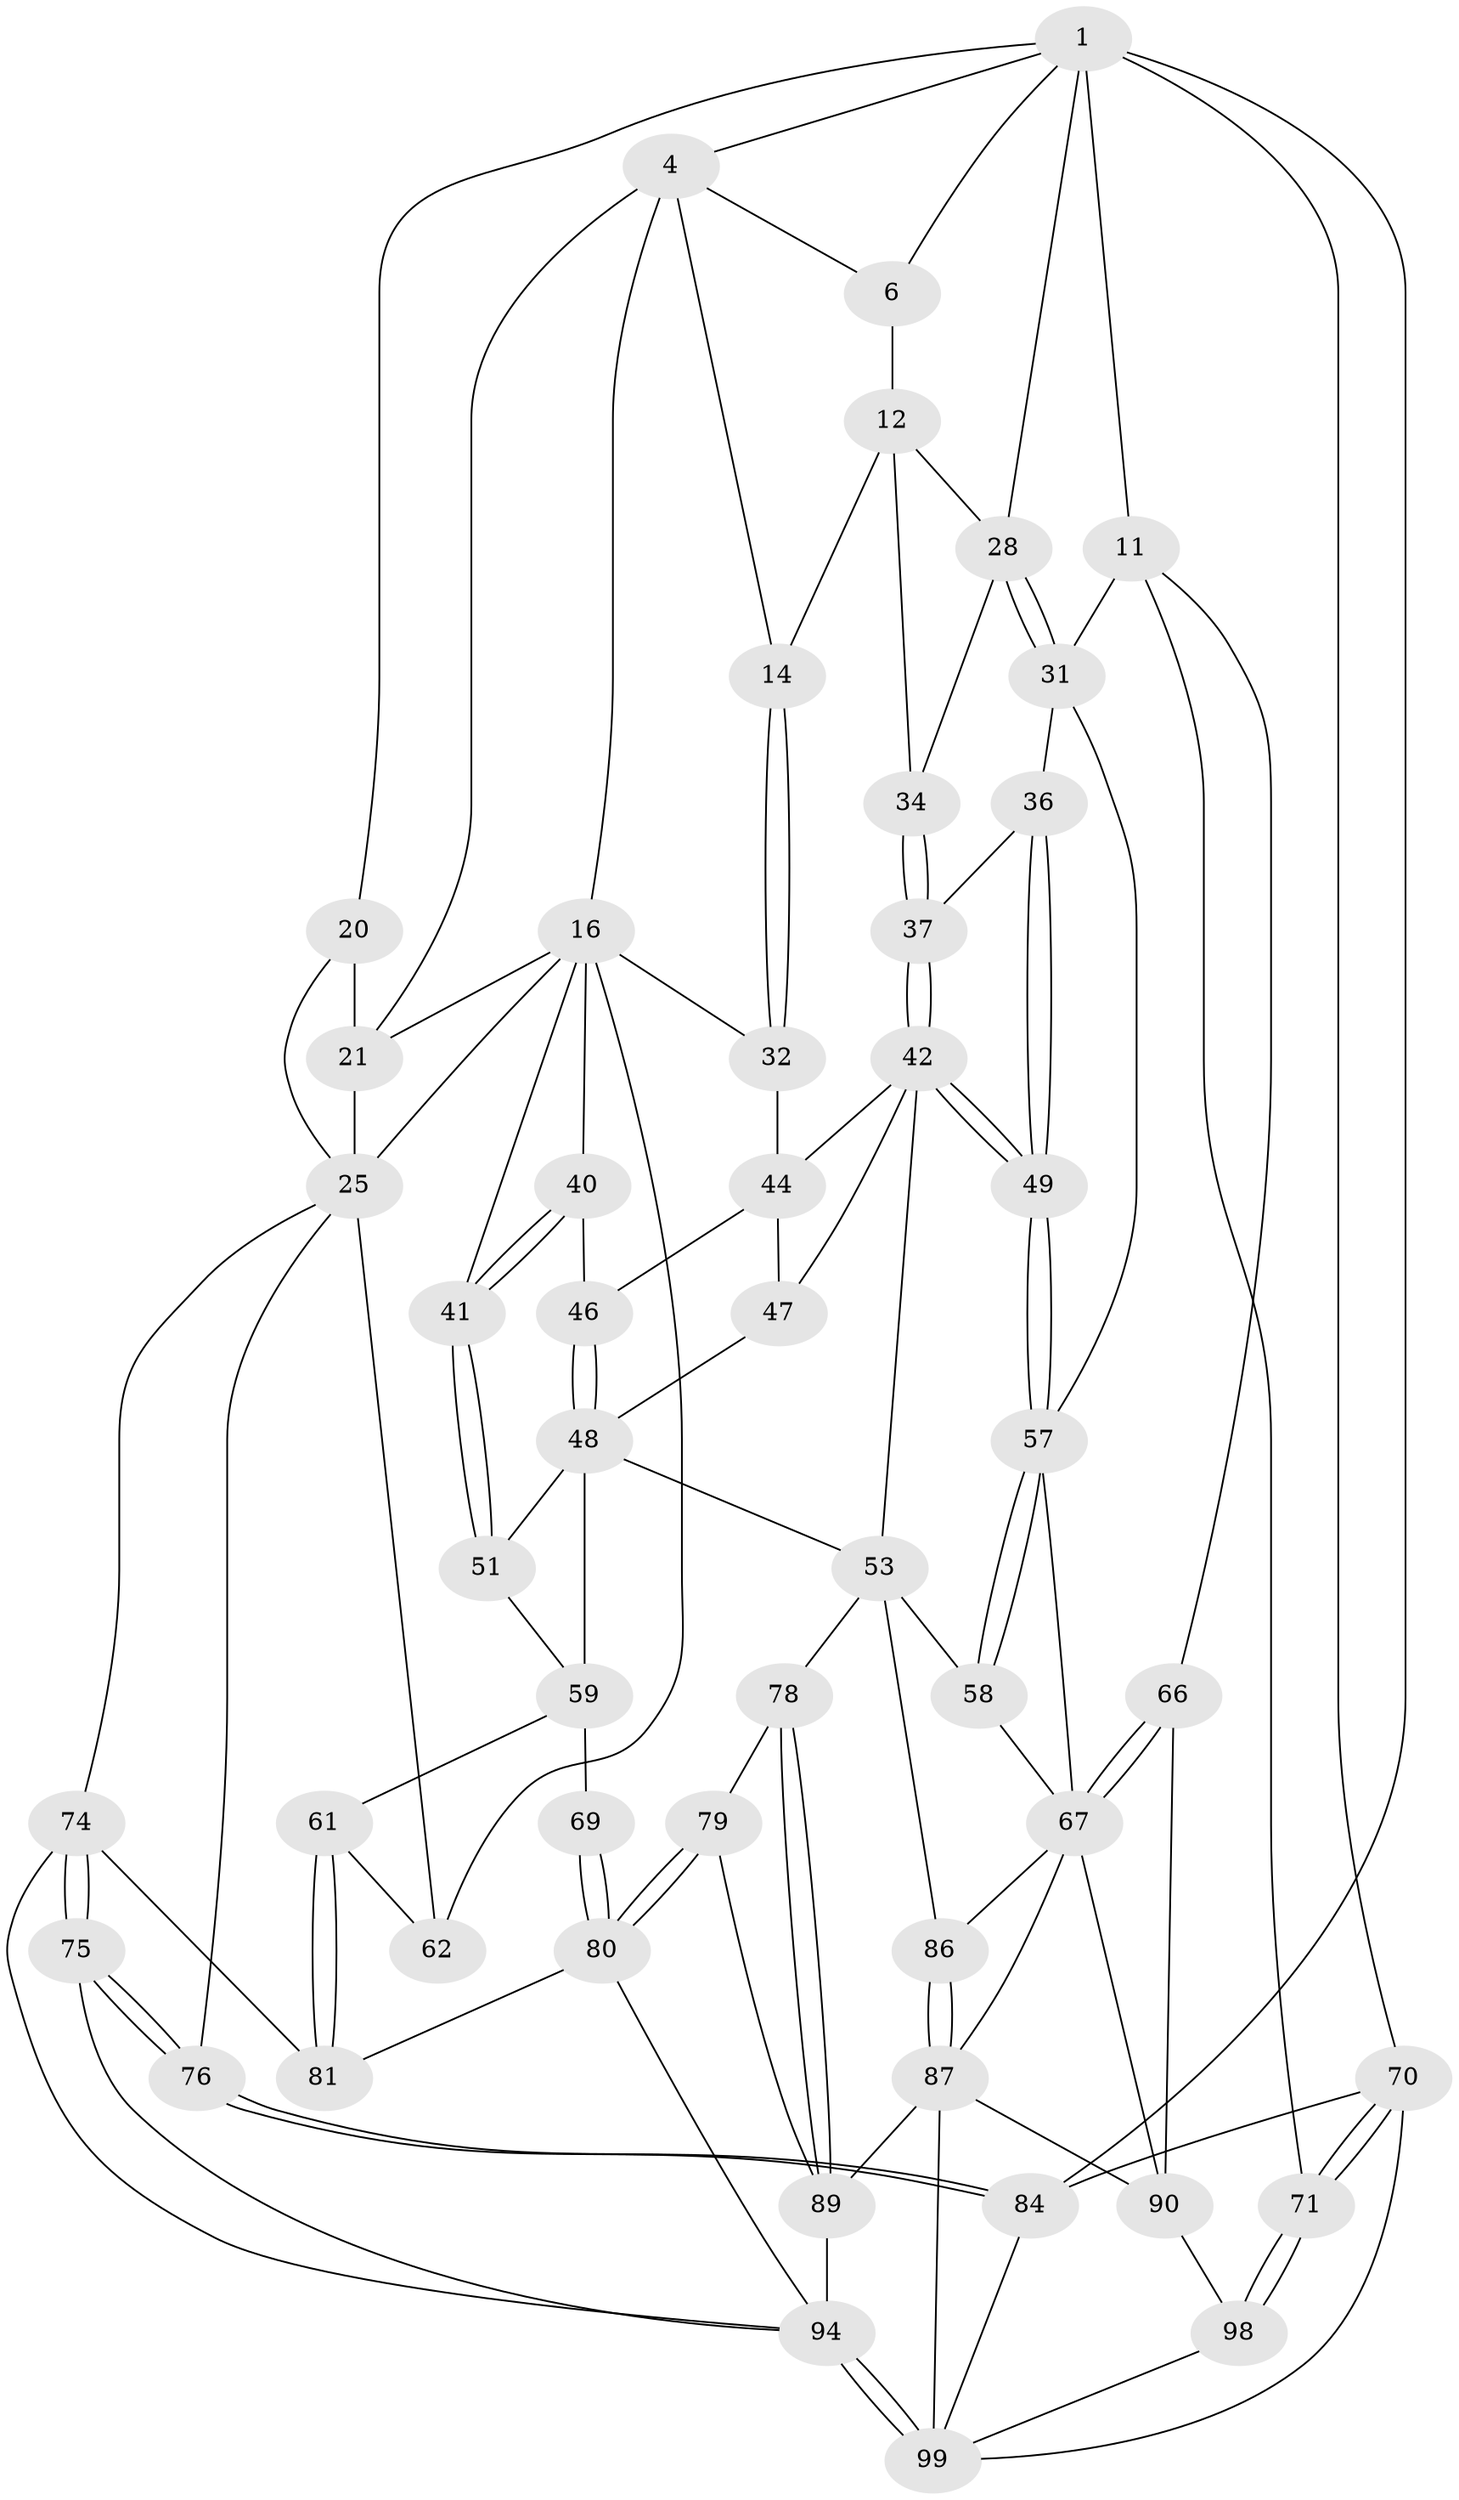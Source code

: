 // original degree distribution, {3: 0.0196078431372549, 6: 0.19607843137254902, 4: 0.21568627450980393, 5: 0.5686274509803921}
// Generated by graph-tools (version 1.1) at 2025/28/03/15/25 16:28:12]
// undirected, 51 vertices, 120 edges
graph export_dot {
graph [start="1"]
  node [color=gray90,style=filled];
  1 [pos="+0.8161534845144366+0",super="+2+7"];
  4 [pos="+0.2505907564517536+0",super="+19+5"];
  6 [pos="+0.7213952129823918+0",super="+9"];
  11 [pos="+1+0.23658530920537646",super="+30"];
  12 [pos="+0.6631071775413924+0.12340832973154103",super="+13"];
  14 [pos="+0.5859242486414495+0.18235079607705285"];
  16 [pos="+0.35701460169275073+0.2011830356552161",super="+33+17"];
  20 [pos="+0+0"];
  21 [pos="+0.1295587095658841+0.11981654575544297",super="+22"];
  25 [pos="+0.11528481797449606+0.39377211458319583",super="+26"];
  28 [pos="+0.8433632695294371+0.18594377234078394",super="+29"];
  31 [pos="+1+0.30443844147690236",super="+35"];
  32 [pos="+0.5579122064287404+0.23283054463519529"];
  34 [pos="+0.7893199603043433+0.3148457315552949"];
  36 [pos="+0.9775923841161571+0.33563468356362014"];
  37 [pos="+0.7900696338811961+0.3177828231650082"];
  40 [pos="+0.43510905027904556+0.36556354598195"];
  41 [pos="+0.3427364449039239+0.4190170776835745"];
  42 [pos="+0.7428967454946585+0.39654831426172116",super="+43"];
  44 [pos="+0.6481861441054021+0.3614828310331036",super="+45"];
  46 [pos="+0.5442754093789727+0.42078162002197644"];
  47 [pos="+0.5630145116702524+0.42940746717488354"];
  48 [pos="+0.5493951985527779+0.4279986047198163",super="+50"];
  49 [pos="+0.78556549626354+0.5020664289833328"];
  51 [pos="+0.3774701657876753+0.47918366348116714"];
  53 [pos="+0.6156507866219941+0.597059372190907",super="+54"];
  57 [pos="+0.7878119158327873+0.5159579798586802",super="+64"];
  58 [pos="+0.7018569883602398+0.5870152877418737"];
  59 [pos="+0.3314094406190173+0.5717493828405359",super="+68+60"];
  61 [pos="+0.2657333381440841+0.6220597129901441"];
  62 [pos="+0.22913426772109705+0.5540393879343791"];
  66 [pos="+1+0.6547640326898683"];
  67 [pos="+0.945050715083145+0.6444110546563568",super="+72"];
  69 [pos="+0.35733310318185435+0.6609806282576983"];
  70 [pos="+1+1"];
  71 [pos="+1+1"];
  74 [pos="+0.1381197470755877+0.7067131101699151",super="+82"];
  75 [pos="+0+0.7895945315720051"];
  76 [pos="+0+0.7998862244485735"];
  78 [pos="+0.5449089221235072+0.659774592761022"];
  79 [pos="+0.37626812578883095+0.7717176495629611"];
  80 [pos="+0.3238666350274884+0.7562716459968822",super="+83"];
  81 [pos="+0.24161227504136445+0.7493241156057304"];
  84 [pos="+0+1"];
  86 [pos="+0.7022617140922486+0.7854217272906312"];
  87 [pos="+0.6123486240877237+0.9662993118886968",super="+92+88"];
  89 [pos="+0.5683968519662427+0.9352610294504129",super="+93"];
  90 [pos="+0.8766800919697652+0.8338129044494378",super="+91"];
  94 [pos="+0.37144394489785926+0.9045689860038038",super="+95"];
  98 [pos="+0.8816276970631347+0.899047631380247"];
  99 [pos="+0.5985885927355533+1",super="+100"];
  1 -- 4;
  1 -- 20;
  1 -- 70;
  1 -- 84;
  1 -- 11 [weight=2];
  1 -- 28;
  1 -- 6;
  4 -- 16 [weight=2];
  4 -- 6;
  4 -- 14;
  4 -- 21;
  6 -- 12;
  11 -- 66;
  11 -- 31;
  11 -- 71;
  12 -- 28;
  12 -- 34;
  12 -- 14;
  14 -- 32;
  14 -- 32;
  16 -- 32;
  16 -- 40;
  16 -- 21;
  16 -- 25 [weight=2];
  16 -- 62;
  16 -- 41;
  20 -- 21;
  20 -- 25;
  21 -- 25;
  25 -- 74;
  25 -- 76;
  25 -- 62;
  28 -- 31;
  28 -- 31;
  28 -- 34;
  31 -- 57;
  31 -- 36;
  32 -- 44;
  34 -- 37;
  34 -- 37;
  36 -- 37;
  36 -- 49;
  36 -- 49;
  37 -- 42;
  37 -- 42;
  40 -- 41;
  40 -- 41;
  40 -- 46;
  41 -- 51;
  41 -- 51;
  42 -- 49;
  42 -- 49;
  42 -- 44;
  42 -- 53;
  42 -- 47;
  44 -- 47;
  44 -- 46;
  46 -- 48;
  46 -- 48;
  47 -- 48;
  48 -- 51;
  48 -- 59;
  48 -- 53;
  49 -- 57;
  49 -- 57;
  51 -- 59;
  53 -- 58;
  53 -- 86;
  53 -- 78;
  57 -- 58;
  57 -- 58;
  57 -- 67;
  58 -- 67;
  59 -- 69 [weight=2];
  59 -- 61;
  61 -- 62;
  61 -- 81;
  61 -- 81;
  66 -- 67;
  66 -- 67;
  66 -- 90;
  67 -- 90;
  67 -- 86;
  67 -- 87;
  69 -- 80;
  69 -- 80;
  70 -- 71;
  70 -- 71;
  70 -- 84;
  70 -- 99;
  71 -- 98;
  71 -- 98;
  74 -- 75;
  74 -- 75;
  74 -- 81;
  74 -- 94;
  75 -- 76;
  75 -- 76;
  75 -- 94;
  76 -- 84;
  76 -- 84;
  78 -- 79;
  78 -- 89;
  78 -- 89;
  79 -- 80;
  79 -- 80;
  79 -- 89;
  80 -- 81;
  80 -- 94;
  84 -- 99;
  86 -- 87;
  86 -- 87;
  87 -- 89;
  87 -- 99;
  87 -- 90;
  89 -- 94;
  90 -- 98;
  94 -- 99 [weight=2];
  94 -- 99;
  98 -- 99;
}
